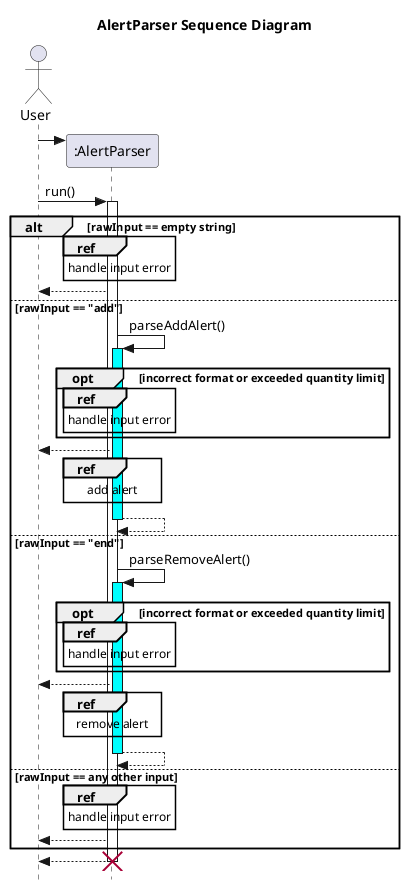@startuml
'https://plantuml.com/sequence-diagram
title AlertParser Sequence Diagram

skinparam style strictuml
actor User
participant ":AlertParser"
User -> ":AlertParser" **

User -> ":AlertParser": run()
activate ":AlertParser"

alt rawInput == empty string
    ref over ":AlertParser"
        handle input error
    end
    ":AlertParser" --> User


else rawInput == "add"

    ":AlertParser" -> ":AlertParser": parseAddAlert()
    activate ":AlertParser" #cyan
        opt incorrect format or exceeded quantity limit
            ref over ":AlertParser"
                handle input error
            end ref
        end

    ":AlertParser" --> User
        ref over ":AlertParser"
            add alert
        end ref
    return

else rawInput == "end"

    ":AlertParser" -> ":AlertParser": parseRemoveAlert()
     activate ":AlertParser" #cyan
        opt incorrect format or exceeded quantity limit
            ref over ":AlertParser"
                handle input error
            end ref
        end

    ":AlertParser" --> User
        ref over ":AlertParser"
            remove alert
        end ref
    return


else rawInput == any other input
   ref over ":AlertParser"
    handle input error
    end ref
    ":AlertParser" --> User
end
return
destroy ":AlertParser"



@enduml